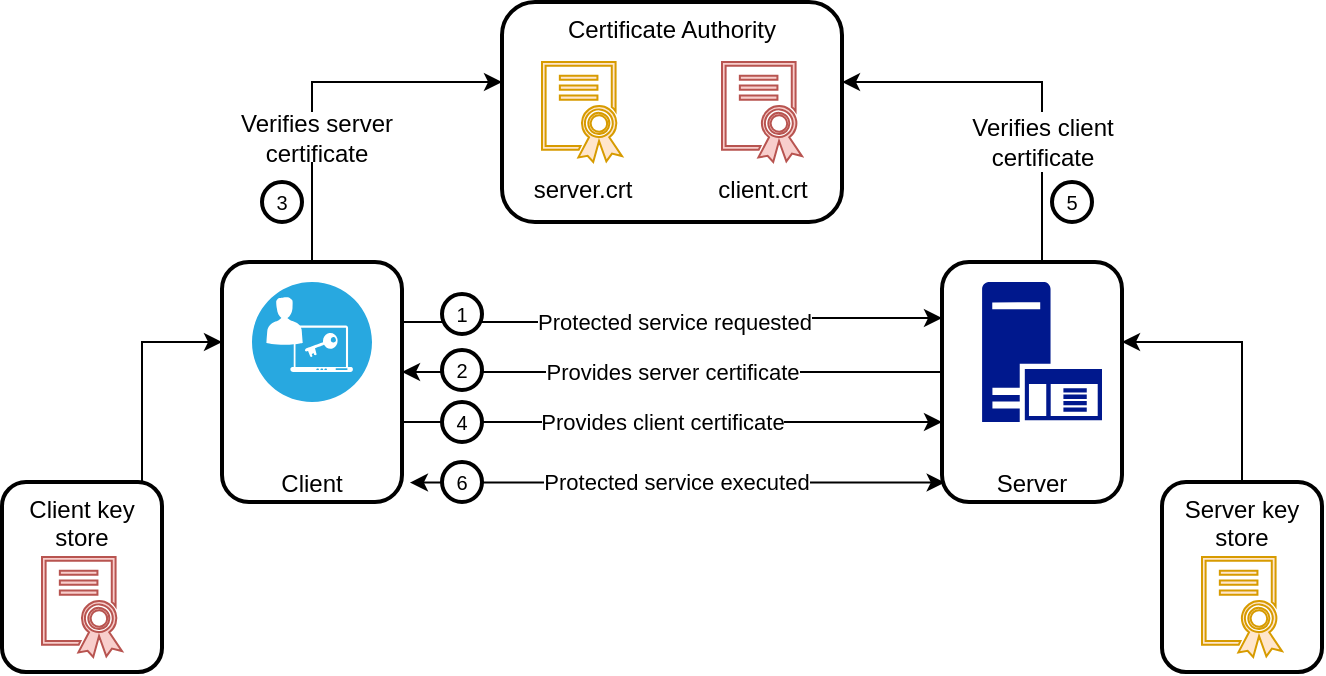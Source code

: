 <mxfile version="11.1.4" type="device"><diagram id="TbPpxKrab56aD3uoP7FI" name="Page-1"><mxGraphModel dx="1798" dy="524" grid="1" gridSize="10" guides="1" tooltips="1" connect="1" arrows="1" fold="1" page="1" pageScale="1" pageWidth="850" pageHeight="1100" math="0" shadow="0"><root><mxCell id="0"/><mxCell id="1" parent="0"/><mxCell id="WugVoVBVPkY5iiYc5oHh-21" value="Server" style="rounded=1;whiteSpace=wrap;html=1;strokeWidth=2;fillColor=none;verticalAlign=bottom;" vertex="1" parent="1"><mxGeometry x="450" y="360" width="90" height="120" as="geometry"/></mxCell><mxCell id="WugVoVBVPkY5iiYc5oHh-23" value="Provides client certificate" style="edgeStyle=orthogonalEdgeStyle;rounded=0;orthogonalLoop=1;jettySize=auto;html=1;exitX=1;exitY=0.75;exitDx=0;exitDy=0;" edge="1" parent="1" source="WugVoVBVPkY5iiYc5oHh-20"><mxGeometry relative="1" as="geometry"><mxPoint x="450" y="440" as="targetPoint"/><Array as="points"><mxPoint x="180" y="440"/><mxPoint x="450" y="440"/></Array></mxGeometry></mxCell><mxCell id="WugVoVBVPkY5iiYc5oHh-24" value="Protected service executed" style="edgeStyle=orthogonalEdgeStyle;rounded=0;orthogonalLoop=1;jettySize=auto;html=1;entryX=0.015;entryY=0.919;entryDx=0;entryDy=0;entryPerimeter=0;startArrow=classic;startFill=1;exitX=1.044;exitY=0.919;exitDx=0;exitDy=0;exitPerimeter=0;" edge="1" parent="1" source="WugVoVBVPkY5iiYc5oHh-20" target="WugVoVBVPkY5iiYc5oHh-21"><mxGeometry relative="1" as="geometry"><mxPoint x="184" y="470" as="sourcePoint"/><Array as="points"/></mxGeometry></mxCell><mxCell id="WugVoVBVPkY5iiYc5oHh-20" value="Client" style="rounded=1;whiteSpace=wrap;html=1;strokeWidth=2;verticalAlign=bottom;" vertex="1" parent="1"><mxGeometry x="90" y="360" width="90" height="120" as="geometry"/></mxCell><mxCell id="WugVoVBVPkY5iiYc5oHh-17" value="Server key store" style="rounded=1;whiteSpace=wrap;html=1;strokeWidth=2;verticalAlign=top;" vertex="1" parent="1"><mxGeometry x="560" y="470" width="80" height="95" as="geometry"/></mxCell><mxCell id="WugVoVBVPkY5iiYc5oHh-14" value="Client key store" style="rounded=1;whiteSpace=wrap;html=1;strokeWidth=2;verticalAlign=top;" vertex="1" parent="1"><mxGeometry x="-20" y="470" width="80" height="95" as="geometry"/></mxCell><mxCell id="WugVoVBVPkY5iiYc5oHh-12" style="edgeStyle=orthogonalEdgeStyle;rounded=0;orthogonalLoop=1;jettySize=auto;html=1;entryX=0;entryY=0.364;entryDx=0;entryDy=0;entryPerimeter=0;" edge="1" parent="1" target="WugVoVBVPkY5iiYc5oHh-3"><mxGeometry relative="1" as="geometry"><mxPoint x="135" y="360" as="sourcePoint"/><Array as="points"><mxPoint x="135" y="270"/></Array></mxGeometry></mxCell><mxCell id="WugVoVBVPkY5iiYc5oHh-18" value="Protected service requested" style="edgeStyle=orthogonalEdgeStyle;rounded=0;orthogonalLoop=1;jettySize=auto;html=1;exitX=1;exitY=0.25;exitDx=0;exitDy=0;align=center;" edge="1" parent="1" source="WugVoVBVPkY5iiYc5oHh-20"><mxGeometry relative="1" as="geometry"><mxPoint x="450" y="388" as="targetPoint"/><Array as="points"><mxPoint x="320" y="388"/></Array></mxGeometry></mxCell><mxCell id="WugVoVBVPkY5iiYc5oHh-1" value="" style="verticalLabelPosition=bottom;html=1;fillColor=#28A8E0;verticalAlign=top;points=[[0.145,0.145,0],[0.856,0.145,0],[0.855,0.855,0],[0.145,0.855,0],[0.5,0,0], [1,0.5,0], [0.5,1,0],[0,0.5,0]];pointerEvents=1;align=center;shape=mxgraph.cisco_safe.capability.client_based_security;strokeWidth=2;" vertex="1" parent="1"><mxGeometry x="105" y="370" width="60" height="60" as="geometry"/></mxCell><mxCell id="WugVoVBVPkY5iiYc5oHh-13" style="edgeStyle=orthogonalEdgeStyle;rounded=0;orthogonalLoop=1;jettySize=auto;html=1;entryX=1;entryY=0.364;entryDx=0;entryDy=0;entryPerimeter=0;" edge="1" parent="1" target="WugVoVBVPkY5iiYc5oHh-3"><mxGeometry relative="1" as="geometry"><mxPoint x="500" y="360" as="sourcePoint"/><Array as="points"><mxPoint x="500" y="270"/></Array></mxGeometry></mxCell><mxCell id="WugVoVBVPkY5iiYc5oHh-2" value="" style="pointerEvents=1;shadow=0;dashed=0;html=1;strokeColor=none;labelPosition=center;verticalLabelPosition=bottom;verticalAlign=top;align=center;shape=mxgraph.mscae.enterprise.application_server;fillColor=#00188D;strokeWidth=2;" vertex="1" parent="1"><mxGeometry x="470" y="370" width="60" height="70" as="geometry"/></mxCell><mxCell id="WugVoVBVPkY5iiYc5oHh-3" value="Certificate Authority" style="rounded=1;whiteSpace=wrap;html=1;verticalAlign=top;strokeWidth=2;" vertex="1" parent="1"><mxGeometry x="230" y="230" width="170" height="110" as="geometry"/></mxCell><mxCell id="WugVoVBVPkY5iiYc5oHh-6" value="server.crt" style="pointerEvents=1;shadow=0;dashed=0;html=1;strokeColor=#d79b00;labelPosition=center;verticalLabelPosition=bottom;verticalAlign=top;align=center;shape=mxgraph.mscae.intune.intune_certificate_profiles;fillColor=#ffe6cc;" vertex="1" parent="1"><mxGeometry x="250" y="260" width="40" height="50" as="geometry"/></mxCell><mxCell id="WugVoVBVPkY5iiYc5oHh-7" value="client.crt" style="pointerEvents=1;shadow=0;dashed=0;html=1;strokeColor=#b85450;labelPosition=center;verticalLabelPosition=bottom;verticalAlign=top;align=center;shape=mxgraph.mscae.intune.intune_certificate_profiles;fillColor=#f8cecc;" vertex="1" parent="1"><mxGeometry x="340" y="260" width="40" height="50" as="geometry"/></mxCell><mxCell id="WugVoVBVPkY5iiYc5oHh-9" style="edgeStyle=orthogonalEdgeStyle;rounded=0;orthogonalLoop=1;jettySize=auto;html=1;exitX=0.5;exitY=0;exitDx=0;exitDy=0;" edge="1" parent="1" source="WugVoVBVPkY5iiYc5oHh-14"><mxGeometry relative="1" as="geometry"><mxPoint x="90" y="400" as="targetPoint"/><Array as="points"><mxPoint x="50" y="400"/></Array></mxGeometry></mxCell><mxCell id="WugVoVBVPkY5iiYc5oHh-8" value="" style="pointerEvents=1;shadow=0;dashed=0;html=1;strokeColor=#b85450;labelPosition=center;verticalLabelPosition=bottom;verticalAlign=top;align=center;shape=mxgraph.mscae.intune.intune_certificate_profiles;fillColor=#f8cecc;" vertex="1" parent="1"><mxGeometry y="507.5" width="40" height="50" as="geometry"/></mxCell><mxCell id="WugVoVBVPkY5iiYc5oHh-11" style="edgeStyle=orthogonalEdgeStyle;rounded=0;orthogonalLoop=1;jettySize=auto;html=1;exitX=0.5;exitY=0;exitDx=0;exitDy=0;" edge="1" parent="1" source="WugVoVBVPkY5iiYc5oHh-17"><mxGeometry relative="1" as="geometry"><mxPoint x="600" y="460" as="sourcePoint"/><mxPoint x="540" y="400" as="targetPoint"/><Array as="points"><mxPoint x="600" y="400"/></Array></mxGeometry></mxCell><mxCell id="WugVoVBVPkY5iiYc5oHh-10" value="" style="pointerEvents=1;shadow=0;dashed=0;html=1;strokeColor=#d79b00;labelPosition=center;verticalLabelPosition=bottom;verticalAlign=top;align=center;shape=mxgraph.mscae.intune.intune_certificate_profiles;fillColor=#ffe6cc;" vertex="1" parent="1"><mxGeometry x="580" y="507.5" width="40" height="50" as="geometry"/></mxCell><mxCell id="WugVoVBVPkY5iiYc5oHh-19" value="Provides server certificate" style="edgeStyle=orthogonalEdgeStyle;rounded=0;orthogonalLoop=1;jettySize=auto;html=1;startArrow=classic;startFill=1;endArrow=none;endFill=0;" edge="1" parent="1"><mxGeometry relative="1" as="geometry"><mxPoint x="180" y="415" as="sourcePoint"/><mxPoint x="450" y="415" as="targetPoint"/><Array as="points"><mxPoint x="180" y="415"/><mxPoint x="450" y="415"/></Array></mxGeometry></mxCell><mxCell id="WugVoVBVPkY5iiYc5oHh-26" value="1" style="ellipse;whiteSpace=wrap;html=1;aspect=fixed;strokeWidth=2;fillColor=#ffffff;verticalAlign=middle;fontSize=10;" vertex="1" parent="1"><mxGeometry x="200" y="376" width="20" height="20" as="geometry"/></mxCell><mxCell id="WugVoVBVPkY5iiYc5oHh-27" value="2" style="ellipse;whiteSpace=wrap;html=1;aspect=fixed;strokeWidth=2;fillColor=#ffffff;fontSize=10;" vertex="1" parent="1"><mxGeometry x="200" y="404" width="20" height="20" as="geometry"/></mxCell><mxCell id="WugVoVBVPkY5iiYc5oHh-28" value="4" style="ellipse;whiteSpace=wrap;html=1;aspect=fixed;strokeWidth=2;fillColor=#ffffff;fontSize=10;" vertex="1" parent="1"><mxGeometry x="200" y="430" width="20" height="20" as="geometry"/></mxCell><mxCell id="WugVoVBVPkY5iiYc5oHh-29" value="6" style="ellipse;whiteSpace=wrap;html=1;aspect=fixed;strokeWidth=2;fillColor=#ffffff;fontSize=10;" vertex="1" parent="1"><mxGeometry x="200" y="460" width="20" height="20" as="geometry"/></mxCell><mxCell id="WugVoVBVPkY5iiYc5oHh-31" value="3" style="ellipse;whiteSpace=wrap;html=1;aspect=fixed;strokeWidth=2;fillColor=#ffffff;fontSize=10;" vertex="1" parent="1"><mxGeometry x="110" y="320" width="20" height="20" as="geometry"/></mxCell><mxCell id="WugVoVBVPkY5iiYc5oHh-32" value="Verifies server certificate" style="text;html=1;strokeColor=none;fillColor=#ffffff;align=center;verticalAlign=middle;whiteSpace=wrap;rounded=0;" vertex="1" parent="1"><mxGeometry x="95" y="285" width="85" height="25" as="geometry"/></mxCell><mxCell id="WugVoVBVPkY5iiYc5oHh-33" value="Verifies client certificate" style="text;html=1;strokeColor=none;fillColor=#ffffff;align=center;verticalAlign=middle;whiteSpace=wrap;rounded=0;" vertex="1" parent="1"><mxGeometry x="457.5" y="285" width="85" height="30" as="geometry"/></mxCell><mxCell id="WugVoVBVPkY5iiYc5oHh-35" value="5" style="ellipse;whiteSpace=wrap;html=1;aspect=fixed;strokeWidth=2;fillColor=#ffffff;fontSize=10;" vertex="1" parent="1"><mxGeometry x="505" y="320" width="20" height="20" as="geometry"/></mxCell></root></mxGraphModel></diagram></mxfile>